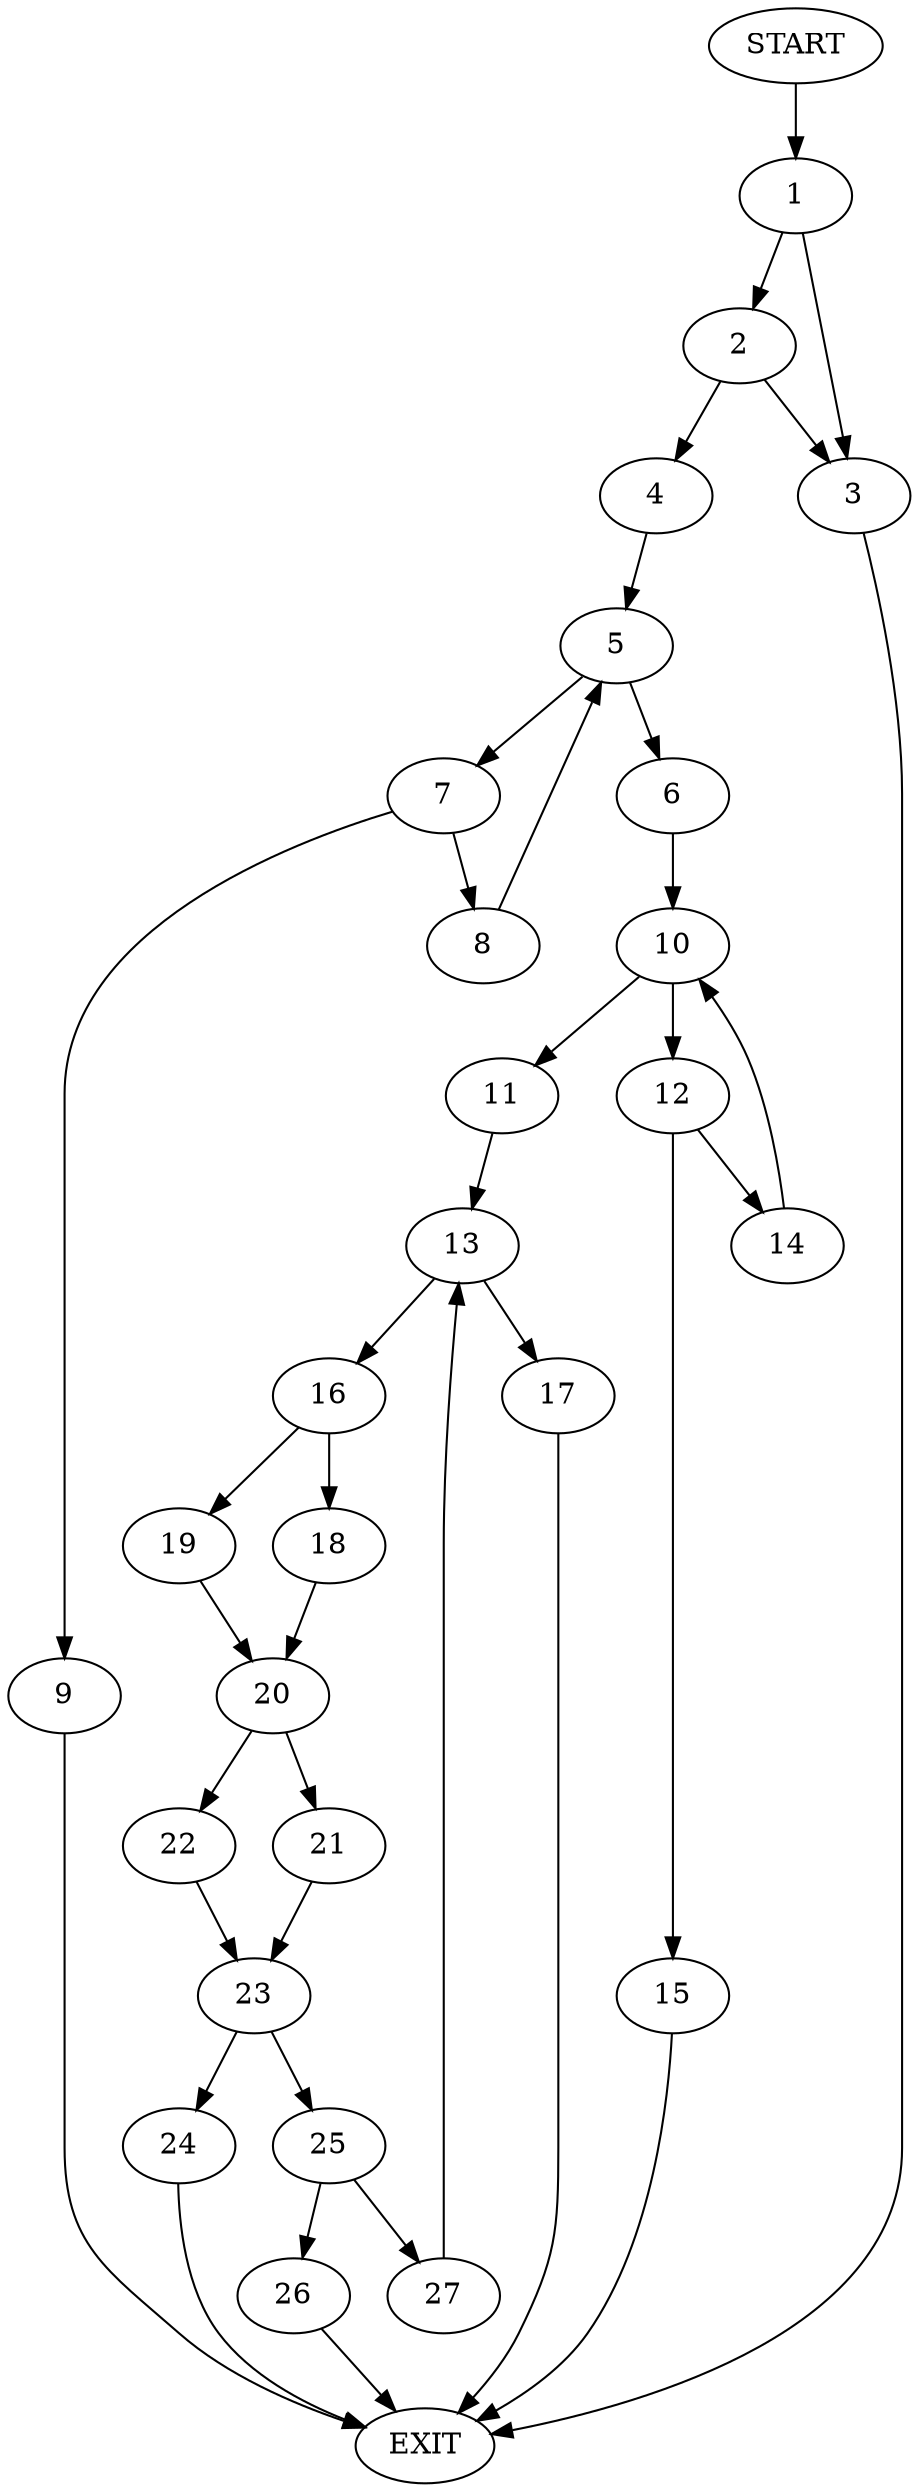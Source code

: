 digraph {
0 [label="START"]
28 [label="EXIT"]
0 -> 1
1 -> 2
1 -> 3
3 -> 28
2 -> 4
2 -> 3
4 -> 5
5 -> 6
5 -> 7
7 -> 8
7 -> 9
6 -> 10
8 -> 5
9 -> 28
10 -> 11
10 -> 12
11 -> 13
12 -> 14
12 -> 15
14 -> 10
15 -> 28
13 -> 16
13 -> 17
17 -> 28
16 -> 18
16 -> 19
18 -> 20
19 -> 20
20 -> 21
20 -> 22
21 -> 23
22 -> 23
23 -> 24
23 -> 25
24 -> 28
25 -> 26
25 -> 27
27 -> 13
26 -> 28
}

